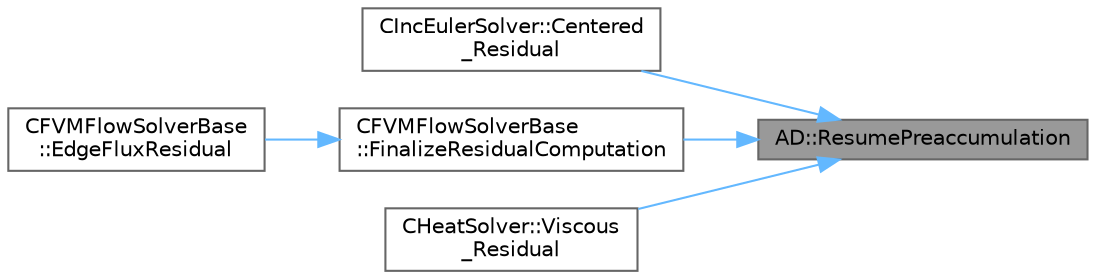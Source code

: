 digraph "AD::ResumePreaccumulation"
{
 // LATEX_PDF_SIZE
  bgcolor="transparent";
  edge [fontname=Helvetica,fontsize=10,labelfontname=Helvetica,labelfontsize=10];
  node [fontname=Helvetica,fontsize=10,shape=box,height=0.2,width=0.4];
  rankdir="RL";
  Node1 [id="Node000001",label="AD::ResumePreaccumulation",height=0.2,width=0.4,color="gray40", fillcolor="grey60", style="filled", fontcolor="black",tooltip="Resume the use of preaccumulation."];
  Node1 -> Node2 [id="edge1_Node000001_Node000002",dir="back",color="steelblue1",style="solid",tooltip=" "];
  Node2 [id="Node000002",label="CIncEulerSolver::Centered\l_Residual",height=0.2,width=0.4,color="grey40", fillcolor="white", style="filled",URL="$classCIncEulerSolver.html#a80e45f4af7302e9334c8663f9e3ae88b",tooltip="Compute the spatial integration using a centered scheme."];
  Node1 -> Node3 [id="edge2_Node000001_Node000003",dir="back",color="steelblue1",style="solid",tooltip=" "];
  Node3 [id="Node000003",label="CFVMFlowSolverBase\l::FinalizeResidualComputation",height=0.2,width=0.4,color="grey40", fillcolor="white", style="filled",URL="$classCFVMFlowSolverBase.html#a0cac91b15aa61de657289b114bd796bc",tooltip="Sums edge fluxes (if required) and computes the global error counter."];
  Node3 -> Node4 [id="edge3_Node000003_Node000004",dir="back",color="steelblue1",style="solid",tooltip=" "];
  Node4 [id="Node000004",label="CFVMFlowSolverBase\l::EdgeFluxResidual",height=0.2,width=0.4,color="grey40", fillcolor="white", style="filled",URL="$classCFVMFlowSolverBase.html#a8c19de20d537852775225aa6d201f00f",tooltip="Method to compute convective and viscous residual contribution using vectorized numerics."];
  Node1 -> Node5 [id="edge4_Node000001_Node000005",dir="back",color="steelblue1",style="solid",tooltip=" "];
  Node5 [id="Node000005",label="CHeatSolver::Viscous\l_Residual",height=0.2,width=0.4,color="grey40", fillcolor="white", style="filled",URL="$classCHeatSolver.html#a28c9bfdc4b9410d4a01ab373a69d7a5b",tooltip="Compute the viscous residuals for the turbulent equation."];
}
